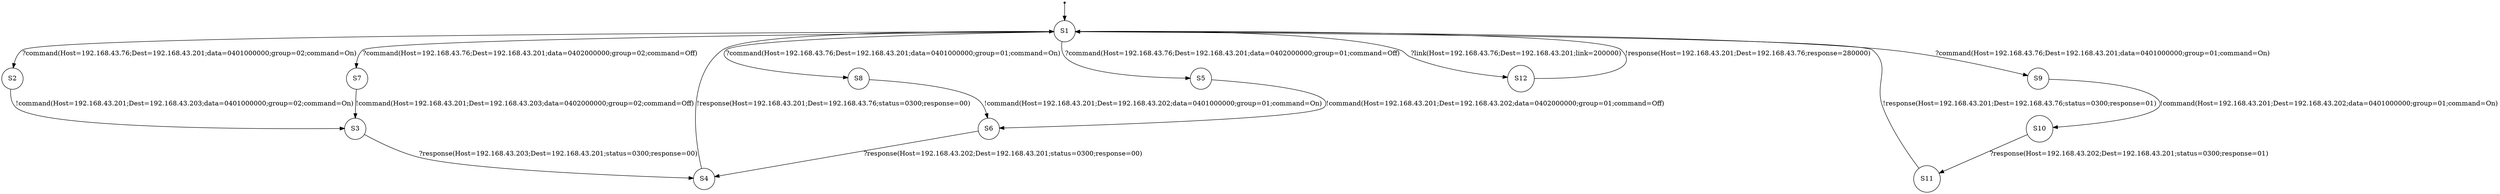 digraph LTS {
S00[shape=point]
S1[label=S1,shape=circle];
S2[label=S2,shape=circle];
S3[label=S3,shape=circle];
S4[label=S4,shape=circle];
S5[label=S5,shape=circle];
S6[label=S6,shape=circle];
S7[label=S7,shape=circle];
S8[label=S8,shape=circle];
S9[label=S9,shape=circle];
S10[label=S10,shape=circle];
S11[label=S11,shape=circle];
S12[label=S12,shape=circle];
S00 -> S1
S1 -> S2[label ="?command(Host=192.168.43.76;Dest=192.168.43.201;data=0401000000;group=02;command=On)"];
S1 -> S5[label ="?command(Host=192.168.43.76;Dest=192.168.43.201;data=0402000000;group=01;command=Off)"];
S1 -> S7[label ="?command(Host=192.168.43.76;Dest=192.168.43.201;data=0402000000;group=02;command=Off)"];
S1 -> S8[label ="?command(Host=192.168.43.76;Dest=192.168.43.201;data=0401000000;group=01;command=On)"];
S1 -> S9[label ="?command(Host=192.168.43.76;Dest=192.168.43.201;data=0401000000;group=01;command=On)"];
S1 -> S12[label ="?link(Host=192.168.43.76;Dest=192.168.43.201;link=200000)"];
S2 -> S3[label ="!command(Host=192.168.43.201;Dest=192.168.43.203;data=0401000000;group=02;command=On)"];
S3 -> S4[label ="?response(Host=192.168.43.203;Dest=192.168.43.201;status=0300;response=00)"];
S4 -> S1[label ="!response(Host=192.168.43.201;Dest=192.168.43.76;status=0300;response=00)"];
S5 -> S6[label ="!command(Host=192.168.43.201;Dest=192.168.43.202;data=0402000000;group=01;command=Off)"];
S6 -> S4[label ="?response(Host=192.168.43.202;Dest=192.168.43.201;status=0300;response=00)"];
S7 -> S3[label ="!command(Host=192.168.43.201;Dest=192.168.43.203;data=0402000000;group=02;command=Off)"];
S8 -> S6[label ="!command(Host=192.168.43.201;Dest=192.168.43.202;data=0401000000;group=01;command=On)"];
S9 -> S10[label ="!command(Host=192.168.43.201;Dest=192.168.43.202;data=0401000000;group=01;command=On)"];
S10 -> S11[label ="?response(Host=192.168.43.202;Dest=192.168.43.201;status=0300;response=01)"];
S11 -> S1[label ="!response(Host=192.168.43.201;Dest=192.168.43.76;status=0300;response=01)"];
S12 -> S1[label ="!response(Host=192.168.43.201;Dest=192.168.43.76;response=280000)"];
}
